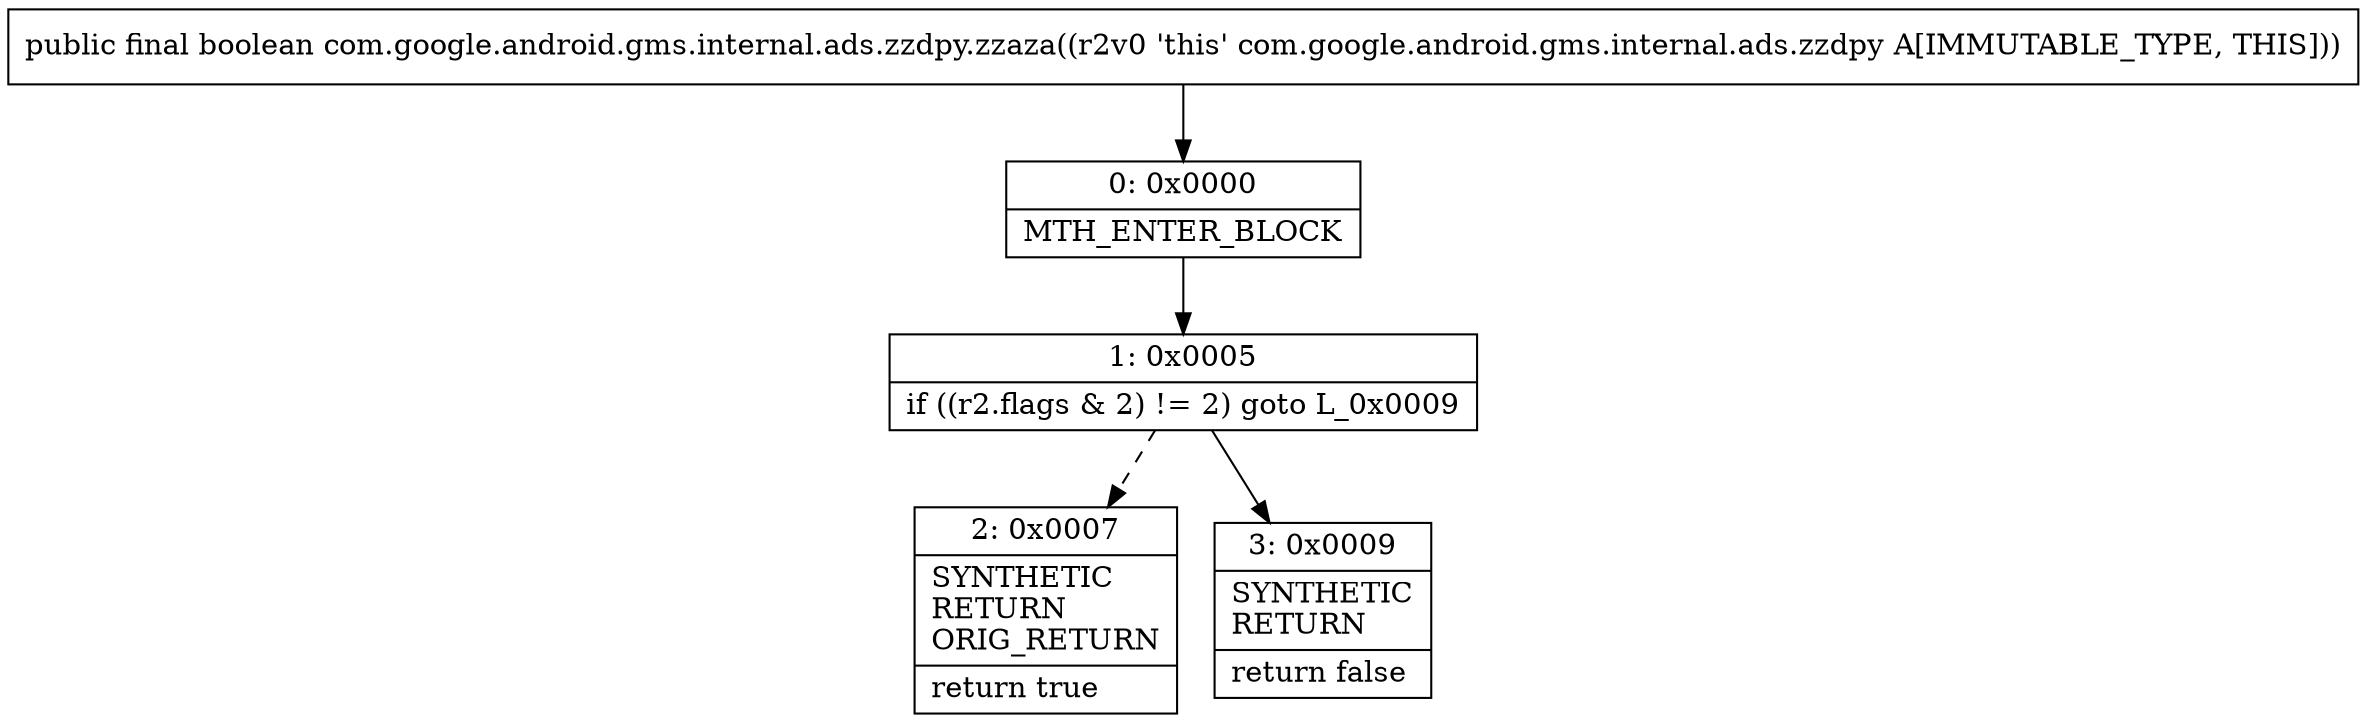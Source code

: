 digraph "CFG forcom.google.android.gms.internal.ads.zzdpy.zzaza()Z" {
Node_0 [shape=record,label="{0\:\ 0x0000|MTH_ENTER_BLOCK\l}"];
Node_1 [shape=record,label="{1\:\ 0x0005|if ((r2.flags & 2) != 2) goto L_0x0009\l}"];
Node_2 [shape=record,label="{2\:\ 0x0007|SYNTHETIC\lRETURN\lORIG_RETURN\l|return true\l}"];
Node_3 [shape=record,label="{3\:\ 0x0009|SYNTHETIC\lRETURN\l|return false\l}"];
MethodNode[shape=record,label="{public final boolean com.google.android.gms.internal.ads.zzdpy.zzaza((r2v0 'this' com.google.android.gms.internal.ads.zzdpy A[IMMUTABLE_TYPE, THIS])) }"];
MethodNode -> Node_0;
Node_0 -> Node_1;
Node_1 -> Node_2[style=dashed];
Node_1 -> Node_3;
}

